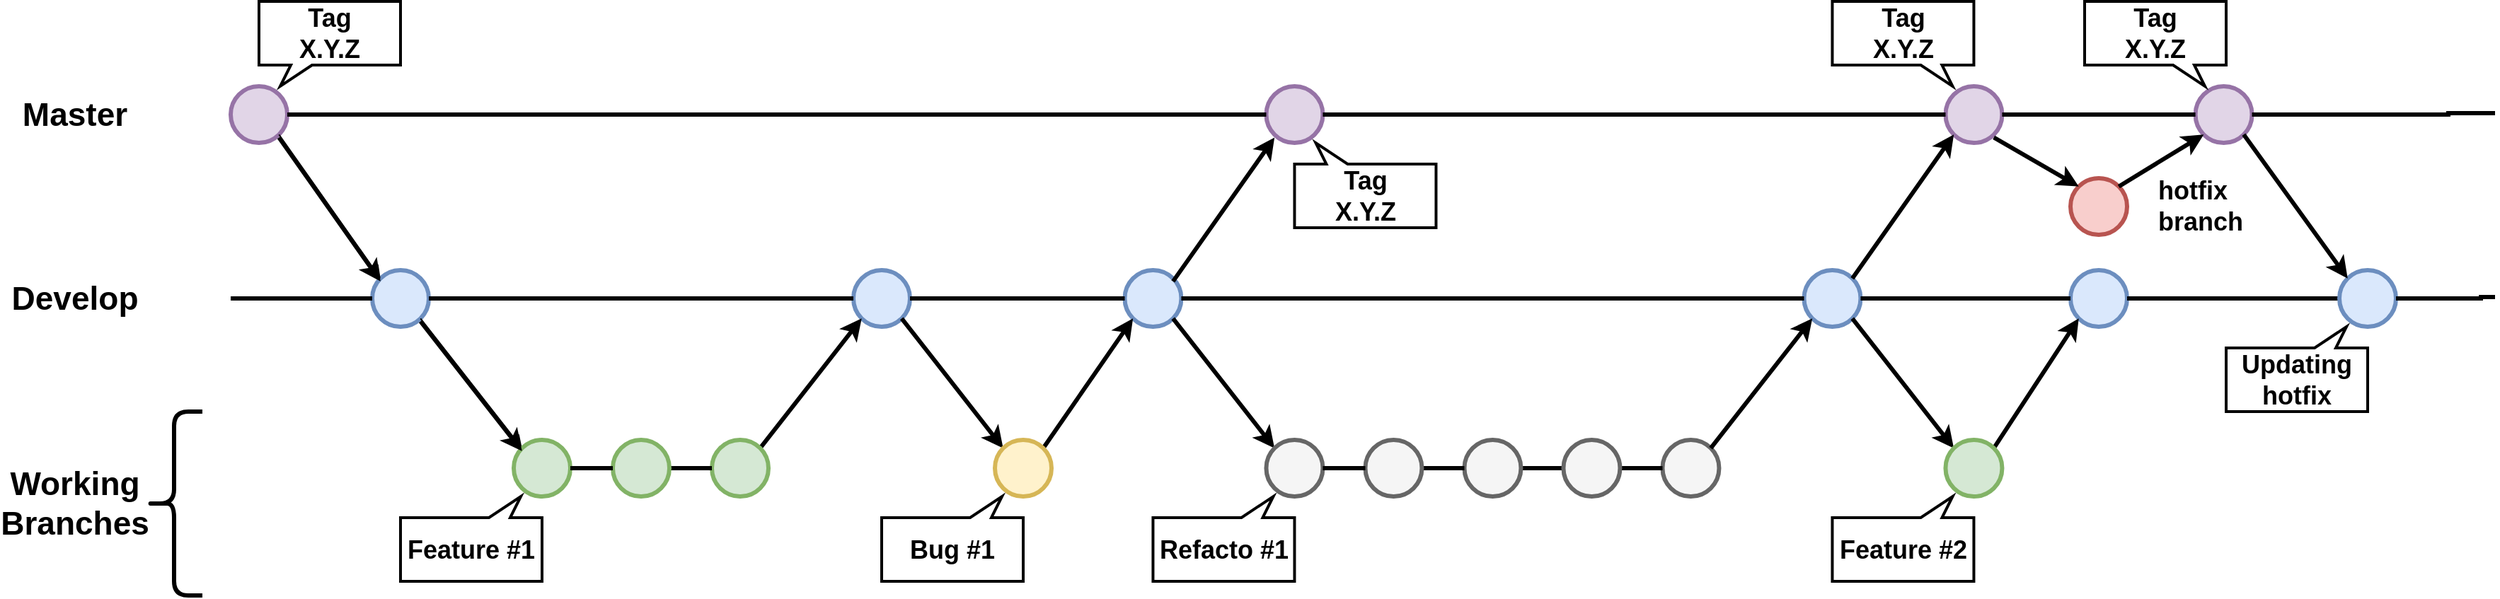 <mxfile version="14.6.13" type="device"><diagram id="FMk9FY-ksfJsTleyBjRv" name="Page-1"><mxGraphModel dx="2881" dy="2189" grid="1" gridSize="10" guides="1" tooltips="1" connect="1" arrows="1" fold="1" page="1" pageScale="1" pageWidth="850" pageHeight="1100" math="0" shadow="0"><root><mxCell id="0"/><mxCell id="1" parent="0"/><mxCell id="wGKxG48HZHI5ueyRRylP-111" value="" style="shape=curlyBracket;whiteSpace=wrap;html=1;rounded=1;strokeWidth=3;" parent="1" vertex="1"><mxGeometry x="40" y="240" width="40" height="130" as="geometry"/></mxCell><mxCell id="wGKxG48HZHI5ueyRRylP-112" value="&lt;b style=&quot;font-size: 23px&quot;&gt;Working&lt;br style=&quot;font-size: 23px&quot;&gt;Branches&lt;/b&gt;" style="text;html=1;strokeColor=none;fillColor=none;align=center;verticalAlign=middle;whiteSpace=wrap;rounded=0;fontSize=23;" parent="1" vertex="1"><mxGeometry x="-30" y="295" width="40" height="20" as="geometry"/></mxCell><mxCell id="wGKxG48HZHI5ueyRRylP-113" value="&lt;b style=&quot;font-size: 23px;&quot;&gt;Develop&lt;/b&gt;" style="text;html=1;strokeColor=none;fillColor=none;align=center;verticalAlign=middle;whiteSpace=wrap;rounded=0;fontSize=23;" parent="1" vertex="1"><mxGeometry x="-30" y="150" width="40" height="20" as="geometry"/></mxCell><mxCell id="wGKxG48HZHI5ueyRRylP-114" value="&lt;b style=&quot;font-size: 23px;&quot;&gt;Master&lt;/b&gt;" style="text;html=1;strokeColor=none;fillColor=none;align=center;verticalAlign=middle;whiteSpace=wrap;rounded=0;fontSize=23;" parent="1" vertex="1"><mxGeometry x="-30" y="20" width="40" height="20" as="geometry"/></mxCell><mxCell id="wGKxG48HZHI5ueyRRylP-83" value="" style="ellipse;whiteSpace=wrap;html=1;aspect=fixed;fillColor=#e1d5e7;strokeColor=#9673a6;strokeWidth=3;" parent="1" vertex="1"><mxGeometry x="100" y="10" width="40" height="40" as="geometry"/></mxCell><mxCell id="wGKxG48HZHI5ueyRRylP-85" value="" style="ellipse;whiteSpace=wrap;html=1;aspect=fixed;fillColor=#e1d5e7;strokeColor=#9673a6;strokeWidth=3;" parent="1" vertex="1"><mxGeometry x="831.72" y="10" width="40" height="40" as="geometry"/></mxCell><mxCell id="wGKxG48HZHI5ueyRRylP-87" value="" style="ellipse;whiteSpace=wrap;html=1;aspect=fixed;fillColor=#e1d5e7;strokeColor=#9673a6;strokeWidth=3;" parent="1" vertex="1"><mxGeometry x="1311.72" y="10" width="40" height="40" as="geometry"/></mxCell><mxCell id="wGKxG48HZHI5ueyRRylP-93" value="" style="ellipse;whiteSpace=wrap;html=1;aspect=fixed;fillColor=#e1d5e7;strokeColor=#9673a6;strokeWidth=3;" parent="1" vertex="1"><mxGeometry x="1488.28" y="10" width="40" height="40" as="geometry"/></mxCell><mxCell id="wGKxG48HZHI5ueyRRylP-71" value="" style="ellipse;whiteSpace=wrap;html=1;aspect=fixed;fillColor=#dae8fc;strokeColor=#6c8ebf;strokeWidth=3;" parent="1" vertex="1"><mxGeometry x="200" y="140" width="40" height="40" as="geometry"/></mxCell><mxCell id="wGKxG48HZHI5ueyRRylP-73" value="" style="ellipse;whiteSpace=wrap;html=1;aspect=fixed;fillColor=#dae8fc;strokeColor=#6c8ebf;strokeWidth=3;" parent="1" vertex="1"><mxGeometry x="540" y="140" width="40" height="40" as="geometry"/></mxCell><mxCell id="wGKxG48HZHI5ueyRRylP-74" style="edgeStyle=orthogonalEdgeStyle;rounded=0;orthogonalLoop=1;jettySize=auto;html=1;endArrow=none;endFill=0;strokeWidth=3;" parent="1" source="wGKxG48HZHI5ueyRRylP-71" target="wGKxG48HZHI5ueyRRylP-73" edge="1"><mxGeometry x="100" y="140" as="geometry"/></mxCell><mxCell id="wGKxG48HZHI5ueyRRylP-77" value="" style="ellipse;whiteSpace=wrap;html=1;aspect=fixed;fillColor=#dae8fc;strokeColor=#6c8ebf;strokeWidth=3;" parent="1" vertex="1"><mxGeometry x="1211.72" y="140" width="40" height="40" as="geometry"/></mxCell><mxCell id="wGKxG48HZHI5ueyRRylP-79" value="" style="ellipse;whiteSpace=wrap;html=1;aspect=fixed;fillColor=#dae8fc;strokeColor=#6c8ebf;strokeWidth=3;" parent="1" vertex="1"><mxGeometry x="731.72" y="140" width="40" height="40" as="geometry"/></mxCell><mxCell id="wGKxG48HZHI5ueyRRylP-80" style="edgeStyle=orthogonalEdgeStyle;rounded=0;orthogonalLoop=1;jettySize=auto;html=1;endArrow=none;endFill=0;strokeWidth=3;" parent="1" source="wGKxG48HZHI5ueyRRylP-73" target="wGKxG48HZHI5ueyRRylP-79" edge="1"><mxGeometry x="370" y="140" as="geometry"/></mxCell><mxCell id="wGKxG48HZHI5ueyRRylP-8" style="edgeStyle=orthogonalEdgeStyle;rounded=0;orthogonalLoop=1;jettySize=auto;html=1;endArrow=none;endFill=0;" parent="1" edge="1"><mxGeometry x="100" y="260" as="geometry"><mxPoint x="200" y="280" as="targetPoint"/></mxGeometry></mxCell><mxCell id="wGKxG48HZHI5ueyRRylP-146" value="" style="endArrow=classic;html=1;exitX=1;exitY=1;exitDx=0;exitDy=0;entryX=0;entryY=0;entryDx=0;entryDy=0;" parent="1" source="wGKxG48HZHI5ueyRRylP-83" target="wGKxG48HZHI5ueyRRylP-71" edge="1"><mxGeometry width="50" height="50" relative="1" as="geometry"><mxPoint x="120" y="130" as="sourcePoint"/><mxPoint x="170" y="80" as="targetPoint"/></mxGeometry></mxCell><mxCell id="wGKxG48HZHI5ueyRRylP-147" value="" style="endArrow=classic;html=1;exitX=1;exitY=1;exitDx=0;exitDy=0;entryX=0;entryY=0;entryDx=0;entryDy=0;" parent="1" source="wGKxG48HZHI5ueyRRylP-71" target="wGKxG48HZHI5ueyRRylP-4" edge="1"><mxGeometry width="50" height="50" relative="1" as="geometry"><mxPoint x="144.142" y="54.142" as="sourcePoint"/><mxPoint x="215.858" y="155.858" as="targetPoint"/></mxGeometry></mxCell><mxCell id="wGKxG48HZHI5ueyRRylP-151" value="" style="endArrow=classic;html=1;exitX=1;exitY=0;exitDx=0;exitDy=0;entryX=0;entryY=1;entryDx=0;entryDy=0;strokeWidth=3;" parent="1" source="wGKxG48HZHI5ueyRRylP-6" target="wGKxG48HZHI5ueyRRylP-73" edge="1"><mxGeometry width="50" height="50" relative="1" as="geometry"><mxPoint x="244.142" y="184.142" as="sourcePoint"/><mxPoint x="315.858" y="275.858" as="targetPoint"/></mxGeometry></mxCell><mxCell id="wGKxG48HZHI5ueyRRylP-158" value="" style="endArrow=classic;html=1;exitX=1;exitY=1;exitDx=0;exitDy=0;entryX=0;entryY=0;entryDx=0;entryDy=0;strokeWidth=3;" parent="1" source="wGKxG48HZHI5ueyRRylP-73" target="wGKxG48HZHI5ueyRRylP-153" edge="1"><mxGeometry width="50" height="50" relative="1" as="geometry"><mxPoint x="244.142" y="184.142" as="sourcePoint"/><mxPoint x="315.858" y="275.858" as="targetPoint"/></mxGeometry></mxCell><mxCell id="wGKxG48HZHI5ueyRRylP-159" value="" style="endArrow=classic;html=1;entryX=0;entryY=1;entryDx=0;entryDy=0;strokeWidth=3;exitX=1;exitY=0;exitDx=0;exitDy=0;" parent="1" source="wGKxG48HZHI5ueyRRylP-153" target="wGKxG48HZHI5ueyRRylP-79" edge="1"><mxGeometry width="50" height="50" relative="1" as="geometry"><mxPoint x="730" y="260" as="sourcePoint"/><mxPoint x="751.72" y="260" as="targetPoint"/></mxGeometry></mxCell><mxCell id="wGKxG48HZHI5ueyRRylP-162" value="Feature #1" style="whiteSpace=wrap;html=1;shape=mxgraph.basic.rectCallout;dx=30;dy=15;boundedLbl=1;strokeWidth=2;fontStyle=1;fontSize=18;flipH=1;flipV=1;" parent="1" vertex="1"><mxGeometry x="220" y="300" width="100" height="60" as="geometry"/></mxCell><mxCell id="wGKxG48HZHI5ueyRRylP-164" value="Bug #1" style="whiteSpace=wrap;html=1;shape=mxgraph.basic.rectCallout;dx=30;dy=15;boundedLbl=1;strokeWidth=2;fontStyle=1;fontSize=18;flipH=1;flipV=1;" parent="1" vertex="1"><mxGeometry x="560" y="300" width="100" height="60" as="geometry"/></mxCell><mxCell id="wGKxG48HZHI5ueyRRylP-166" value="Tag&lt;br style=&quot;font-size: 18px;&quot;&gt;X.Y.Z" style="whiteSpace=wrap;html=1;shape=mxgraph.basic.rectCallout;dx=30;dy=15;boundedLbl=1;strokeWidth=2;fontStyle=1;fontSize=18;flipH=0;flipV=1;" parent="1" vertex="1"><mxGeometry x="851.72" y="50" width="100" height="60" as="geometry"/></mxCell><mxCell id="wGKxG48HZHI5ueyRRylP-173" value="Refacto #1" style="whiteSpace=wrap;html=1;shape=mxgraph.basic.rectCallout;dx=30;dy=15;boundedLbl=1;strokeWidth=2;fontStyle=1;fontSize=18;flipH=1;flipV=1;" parent="1" vertex="1"><mxGeometry x="751.72" y="300" width="100" height="60" as="geometry"/></mxCell><mxCell id="wGKxG48HZHI5ueyRRylP-174" value="" style="endArrow=classic;html=1;entryX=0;entryY=0;entryDx=0;entryDy=0;exitX=1;exitY=1;exitDx=0;exitDy=0;strokeWidth=3;" parent="1" source="wGKxG48HZHI5ueyRRylP-79" target="wGKxG48HZHI5ueyRRylP-168" edge="1"><mxGeometry width="50" height="50" relative="1" as="geometry"><mxPoint x="821.72" y="200" as="sourcePoint"/><mxPoint x="747.578" y="184.142" as="targetPoint"/></mxGeometry></mxCell><mxCell id="wGKxG48HZHI5ueyRRylP-168" value="" style="ellipse;whiteSpace=wrap;html=1;aspect=fixed;fillColor=#f5f5f5;strokeColor=#666666;strokeWidth=3;fontColor=#333333;" parent="1" vertex="1"><mxGeometry x="831.72" y="260" width="40" height="40" as="geometry"/></mxCell><mxCell id="wGKxG48HZHI5ueyRRylP-178" style="edgeStyle=orthogonalEdgeStyle;rounded=0;orthogonalLoop=1;jettySize=auto;html=1;fontSize=13;endArrow=none;endFill=0;strokeWidth=3;" parent="1" source="wGKxG48HZHI5ueyRRylP-169" target="wGKxG48HZHI5ueyRRylP-177" edge="1"><mxGeometry relative="1" as="geometry"/></mxCell><mxCell id="wGKxG48HZHI5ueyRRylP-169" value="" style="ellipse;whiteSpace=wrap;html=1;aspect=fixed;fillColor=#f5f5f5;strokeColor=#666666;strokeWidth=3;fontColor=#333333;" parent="1" vertex="1"><mxGeometry x="971.72" y="260" width="40" height="40" as="geometry"/></mxCell><mxCell id="wGKxG48HZHI5ueyRRylP-170" style="edgeStyle=orthogonalEdgeStyle;rounded=0;orthogonalLoop=1;jettySize=auto;html=1;endArrow=none;endFill=0;strokeWidth=3;" parent="1" source="wGKxG48HZHI5ueyRRylP-171" target="wGKxG48HZHI5ueyRRylP-169" edge="1"><mxGeometry x="661.72" y="260" as="geometry"/></mxCell><mxCell id="wGKxG48HZHI5ueyRRylP-171" value="" style="ellipse;whiteSpace=wrap;html=1;aspect=fixed;fillColor=#f5f5f5;strokeColor=#666666;strokeWidth=3;fontColor=#333333;" parent="1" vertex="1"><mxGeometry x="901.72" y="260" width="40" height="40" as="geometry"/></mxCell><mxCell id="wGKxG48HZHI5ueyRRylP-172" style="edgeStyle=orthogonalEdgeStyle;rounded=0;orthogonalLoop=1;jettySize=auto;html=1;endArrow=none;endFill=0;strokeWidth=3;" parent="1" source="wGKxG48HZHI5ueyRRylP-168" target="wGKxG48HZHI5ueyRRylP-171" edge="1"><mxGeometry x="661.72" y="260" as="geometry"/></mxCell><mxCell id="wGKxG48HZHI5ueyRRylP-175" value="" style="ellipse;whiteSpace=wrap;html=1;aspect=fixed;fillColor=#f5f5f5;strokeColor=#666666;strokeWidth=3;fontColor=#333333;" parent="1" vertex="1"><mxGeometry x="1111.72" y="260" width="40" height="40" as="geometry"/></mxCell><mxCell id="wGKxG48HZHI5ueyRRylP-176" style="edgeStyle=orthogonalEdgeStyle;rounded=0;orthogonalLoop=1;jettySize=auto;html=1;endArrow=none;endFill=0;strokeWidth=3;" parent="1" source="wGKxG48HZHI5ueyRRylP-177" target="wGKxG48HZHI5ueyRRylP-175" edge="1"><mxGeometry x="801.72" y="260" as="geometry"/></mxCell><mxCell id="wGKxG48HZHI5ueyRRylP-177" value="" style="ellipse;whiteSpace=wrap;html=1;aspect=fixed;fillColor=#f5f5f5;strokeColor=#666666;strokeWidth=3;fontColor=#333333;" parent="1" vertex="1"><mxGeometry x="1041.72" y="260" width="40" height="40" as="geometry"/></mxCell><mxCell id="wGKxG48HZHI5ueyRRylP-179" value="" style="endArrow=classic;html=1;exitX=1;exitY=0;exitDx=0;exitDy=0;entryX=0;entryY=1;entryDx=0;entryDy=0;strokeWidth=3;" parent="1" source="wGKxG48HZHI5ueyRRylP-175" target="wGKxG48HZHI5ueyRRylP-77" edge="1"><mxGeometry width="50" height="50" relative="1" as="geometry"><mxPoint x="675.862" y="275.858" as="sourcePoint"/><mxPoint x="747.578" y="184.142" as="targetPoint"/></mxGeometry></mxCell><mxCell id="wGKxG48HZHI5ueyRRylP-181" value="Tag&lt;br style=&quot;font-size: 18px;&quot;&gt;X.Y.Z" style="whiteSpace=wrap;html=1;shape=mxgraph.basic.rectCallout;dx=30;dy=15;boundedLbl=1;strokeWidth=2;fontStyle=1;fontSize=18;flipH=1;flipV=0;" parent="1" vertex="1"><mxGeometry x="1231.72" y="-50" width="100" height="60" as="geometry"/></mxCell><mxCell id="wGKxG48HZHI5ueyRRylP-153" value="" style="ellipse;whiteSpace=wrap;html=1;aspect=fixed;fillColor=#fff2cc;strokeColor=#d6b656;strokeWidth=3;" parent="1" vertex="1"><mxGeometry x="640" y="260" width="40" height="40" as="geometry"/></mxCell><mxCell id="wGKxG48HZHI5ueyRRylP-189" value="" style="ellipse;whiteSpace=wrap;html=1;aspect=fixed;fillColor=#f8cecc;strokeColor=#b85450;strokeWidth=3;" parent="1" vertex="1"><mxGeometry x="1400.0" y="75" width="40" height="40" as="geometry"/></mxCell><mxCell id="wGKxG48HZHI5ueyRRylP-192" value="" style="endArrow=classic;html=1;exitX=1;exitY=0;exitDx=0;exitDy=0;entryX=0;entryY=1;entryDx=0;entryDy=0;strokeWidth=3;" parent="1" source="wGKxG48HZHI5ueyRRylP-189" target="wGKxG48HZHI5ueyRRylP-93" edge="1"><mxGeometry width="50" height="50" relative="1" as="geometry"><mxPoint x="1355.862" y="54.142" as="sourcePoint"/><mxPoint x="1387.578" y="85.858" as="targetPoint"/></mxGeometry></mxCell><mxCell id="wGKxG48HZHI5ueyRRylP-197" value="&lt;span style=&quot;font-weight: 700&quot;&gt;hotfix branch&lt;/span&gt;" style="text;html=1;strokeColor=none;fillColor=none;align=left;verticalAlign=middle;whiteSpace=wrap;rounded=0;fontSize=18;" parent="1" vertex="1"><mxGeometry x="1460.0" y="70" width="64" height="50" as="geometry"/></mxCell><mxCell id="wGKxG48HZHI5ueyRRylP-199" value="" style="ellipse;whiteSpace=wrap;html=1;aspect=fixed;fillColor=#dae8fc;strokeColor=#6c8ebf;strokeWidth=3;" parent="1" vertex="1"><mxGeometry x="1400.0" y="140" width="40" height="40" as="geometry"/></mxCell><mxCell id="wGKxG48HZHI5ueyRRylP-207" value="Tag&lt;br style=&quot;font-size: 18px;&quot;&gt;X.Y.Z" style="whiteSpace=wrap;html=1;shape=mxgraph.basic.rectCallout;dx=30;dy=15;boundedLbl=1;strokeWidth=2;fontStyle=1;fontSize=18;flipH=0;flipV=0;" parent="1" vertex="1"><mxGeometry x="120" y="-50" width="100" height="60" as="geometry"/></mxCell><mxCell id="wGKxG48HZHI5ueyRRylP-4" value="" style="ellipse;whiteSpace=wrap;html=1;aspect=fixed;fillColor=#d5e8d4;strokeColor=#82b366;strokeWidth=3;" parent="1" vertex="1"><mxGeometry x="300" y="260" width="40" height="40" as="geometry"/></mxCell><mxCell id="wGKxG48HZHI5ueyRRylP-6" value="" style="ellipse;whiteSpace=wrap;html=1;aspect=fixed;fillColor=#d5e8d4;strokeColor=#82b366;strokeWidth=3;" parent="1" vertex="1"><mxGeometry x="440" y="260" width="40" height="40" as="geometry"/></mxCell><mxCell id="wGKxG48HZHI5ueyRRylP-11" style="edgeStyle=orthogonalEdgeStyle;rounded=0;orthogonalLoop=1;jettySize=auto;html=1;endArrow=none;endFill=0;strokeWidth=3;" parent="1" source="wGKxG48HZHI5ueyRRylP-7" target="wGKxG48HZHI5ueyRRylP-6" edge="1"><mxGeometry x="130" y="260" as="geometry"/></mxCell><mxCell id="wGKxG48HZHI5ueyRRylP-7" value="" style="ellipse;whiteSpace=wrap;html=1;aspect=fixed;fillColor=#d5e8d4;strokeColor=#82b366;strokeWidth=3;" parent="1" vertex="1"><mxGeometry x="370" y="260" width="40" height="40" as="geometry"/></mxCell><mxCell id="wGKxG48HZHI5ueyRRylP-10" style="edgeStyle=orthogonalEdgeStyle;rounded=0;orthogonalLoop=1;jettySize=auto;html=1;endArrow=none;endFill=0;strokeWidth=3;" parent="1" source="wGKxG48HZHI5ueyRRylP-4" target="wGKxG48HZHI5ueyRRylP-7" edge="1"><mxGeometry x="130" y="260" as="geometry"/></mxCell><mxCell id="wGKxG48HZHI5ueyRRylP-208" style="edgeStyle=orthogonalEdgeStyle;rounded=0;orthogonalLoop=1;jettySize=auto;html=1;endArrow=none;endFill=0;strokeWidth=3;entryX=1;entryY=0.5;entryDx=0;entryDy=0;exitX=0;exitY=0.5;exitDx=0;exitDy=0;" parent="1" edge="1" target="wGKxG48HZHI5ueyRRylP-77" source="wGKxG48HZHI5ueyRRylP-199"><mxGeometry x="1161.78" y="232.07" as="geometry"><mxPoint x="1650" y="470" as="sourcePoint"/><mxPoint x="1490.06" y="590" as="targetPoint"/><Array as="points"><mxPoint x="1340" y="160"/><mxPoint x="1340" y="160"/></Array></mxGeometry></mxCell><mxCell id="wGKxG48HZHI5ueyRRylP-209" style="edgeStyle=orthogonalEdgeStyle;rounded=0;orthogonalLoop=1;jettySize=auto;html=1;endArrow=none;endFill=0;strokeWidth=3;exitX=1;exitY=0.5;exitDx=0;exitDy=0;entryX=0;entryY=0.5;entryDx=0;entryDy=0;" parent="1" edge="1" target="dRjcIbHqYapAfpyU7WYw-8" source="wGKxG48HZHI5ueyRRylP-199"><mxGeometry x="911.72" y="152.07" as="geometry"><mxPoint x="1590" y="360" as="sourcePoint"/><mxPoint x="1580" y="160" as="targetPoint"/><Array as="points"><mxPoint x="1550" y="160"/><mxPoint x="1550" y="160"/></Array></mxGeometry></mxCell><mxCell id="wGKxG48HZHI5ueyRRylP-211" style="edgeStyle=orthogonalEdgeStyle;rounded=0;orthogonalLoop=1;jettySize=auto;html=1;endArrow=none;endFill=0;strokeWidth=3;entryX=0;entryY=0.5;entryDx=0;entryDy=0;exitX=1;exitY=0.5;exitDx=0;exitDy=0;startArrow=none;" parent="1" edge="1" target="wGKxG48HZHI5ueyRRylP-93" source="wGKxG48HZHI5ueyRRylP-87"><mxGeometry x="1141.72" y="12.07" as="geometry"><mxPoint x="1540" y="-150" as="sourcePoint"/><mxPoint x="1352" y="-100" as="targetPoint"/><Array as="points"><mxPoint x="1400" y="30"/><mxPoint x="1400" y="30"/></Array></mxGeometry></mxCell><mxCell id="wGKxG48HZHI5ueyRRylP-216" value="" style="endArrow=classic;html=1;exitX=1;exitY=1;exitDx=0;exitDy=0;entryX=0;entryY=0;entryDx=0;entryDy=0;strokeWidth=3;" parent="1" edge="1" target="wGKxG48HZHI5ueyRRylP-189"><mxGeometry width="50" height="50" relative="1" as="geometry"><mxPoint x="1345.862" y="46.212" as="sourcePoint"/><mxPoint x="1377.578" y="77.928" as="targetPoint"/></mxGeometry></mxCell><mxCell id="wGKxG48HZHI5ueyRRylP-218" value="" style="endArrow=classic;html=1;exitX=1;exitY=0;exitDx=0;exitDy=0;entryX=0;entryY=1;entryDx=0;entryDy=0;strokeWidth=3;" parent="1" edge="1" target="wGKxG48HZHI5ueyRRylP-87" source="wGKxG48HZHI5ueyRRylP-77"><mxGeometry width="50" height="50" relative="1" as="geometry"><mxPoint x="1110.002" y="451.718" as="sourcePoint"/><mxPoint x="1181.718" y="350.002" as="targetPoint"/></mxGeometry></mxCell><mxCell id="wGKxG48HZHI5ueyRRylP-219" style="edgeStyle=orthogonalEdgeStyle;rounded=0;orthogonalLoop=1;jettySize=auto;html=1;endArrow=none;endFill=0;strokeWidth=3;exitX=1;exitY=0.5;exitDx=0;exitDy=0;entryX=0;entryY=0.5;entryDx=0;entryDy=0;" parent="1" edge="1" target="wGKxG48HZHI5ueyRRylP-87" source="wGKxG48HZHI5ueyRRylP-85"><mxGeometry x="720" y="-30" as="geometry"><mxPoint x="860.0" y="-10" as="sourcePoint"/><mxPoint x="1300.0" y="-10" as="targetPoint"/></mxGeometry></mxCell><mxCell id="wGKxG48HZHI5ueyRRylP-222" value="" style="endArrow=classic;html=1;exitX=1;exitY=0;exitDx=0;exitDy=0;entryX=0;entryY=1;entryDx=0;entryDy=0;strokeWidth=3;" parent="1" edge="1"><mxGeometry width="50" height="50" relative="1" as="geometry"><mxPoint x="765.862" y="147.928" as="sourcePoint"/><mxPoint x="837.578" y="46.212" as="targetPoint"/><Array as="points"/></mxGeometry></mxCell><mxCell id="wGKxG48HZHI5ueyRRylP-223" style="edgeStyle=orthogonalEdgeStyle;rounded=0;orthogonalLoop=1;jettySize=auto;html=1;endArrow=none;endFill=0;strokeWidth=3;exitX=1;exitY=0.5;exitDx=0;exitDy=0;entryX=0;entryY=0.5;entryDx=0;entryDy=0;" parent="1" edge="1" target="wGKxG48HZHI5ueyRRylP-77" source="wGKxG48HZHI5ueyRRylP-79"><mxGeometry x="500" y="470" as="geometry"><mxPoint x="780.0" y="490" as="sourcePoint"/><mxPoint x="1090" y="220" as="targetPoint"/></mxGeometry></mxCell><mxCell id="wGKxG48HZHI5ueyRRylP-224" style="edgeStyle=orthogonalEdgeStyle;rounded=0;orthogonalLoop=1;jettySize=auto;html=1;endArrow=none;endFill=0;strokeWidth=3;exitX=1;exitY=0.5;exitDx=0;exitDy=0;entryX=0;entryY=0.5;entryDx=0;entryDy=0;" parent="1" edge="1" target="wGKxG48HZHI5ueyRRylP-85" source="wGKxG48HZHI5ueyRRylP-83"><mxGeometry x="100" y="-190" as="geometry"><mxPoint x="140" y="-170" as="sourcePoint"/><mxPoint x="600" y="-210" as="targetPoint"/></mxGeometry></mxCell><mxCell id="wGKxG48HZHI5ueyRRylP-225" value="" style="endArrow=classic;html=1;exitX=1;exitY=1;exitDx=0;exitDy=0;entryX=0;entryY=0;entryDx=0;entryDy=0;strokeWidth=3;" parent="1" edge="1"><mxGeometry width="50" height="50" relative="1" as="geometry"><mxPoint x="134.142" y="46.212" as="sourcePoint"/><mxPoint x="205.858" y="147.928" as="targetPoint"/></mxGeometry></mxCell><mxCell id="wGKxG48HZHI5ueyRRylP-226" value="" style="endArrow=none;html=1;exitX=0;exitY=0.5;exitDx=0;exitDy=0;strokeWidth=3;" parent="1" edge="1" source="wGKxG48HZHI5ueyRRylP-71"><mxGeometry x="150" y="470" width="50" height="50" as="geometry"><mxPoint x="240" y="480" as="sourcePoint"/><mxPoint x="100" y="160" as="targetPoint"/></mxGeometry></mxCell><mxCell id="wGKxG48HZHI5ueyRRylP-227" value="" style="endArrow=classic;html=1;exitX=1;exitY=1;exitDx=0;exitDy=0;entryX=0;entryY=0;entryDx=0;entryDy=0;strokeWidth=3;" parent="1" edge="1"><mxGeometry width="50" height="50" relative="1" as="geometry"><mxPoint x="234.142" y="176.212" as="sourcePoint"/><mxPoint x="305.858" y="267.928" as="targetPoint"/></mxGeometry></mxCell><mxCell id="dRjcIbHqYapAfpyU7WYw-1" value="" style="endArrow=classic;html=1;entryX=0;entryY=0;entryDx=0;entryDy=0;strokeWidth=3;exitX=1;exitY=1;exitDx=0;exitDy=0;" edge="1" parent="1" target="dRjcIbHqYapAfpyU7WYw-4" source="wGKxG48HZHI5ueyRRylP-77"><mxGeometry width="50" height="50" relative="1" as="geometry"><mxPoint x="1246" y="230" as="sourcePoint"/><mxPoint x="987.578" y="275.858" as="targetPoint"/></mxGeometry></mxCell><mxCell id="dRjcIbHqYapAfpyU7WYw-2" value="" style="endArrow=classic;html=1;strokeWidth=3;exitX=1;exitY=0;exitDx=0;exitDy=0;entryX=0;entryY=1;entryDx=0;entryDy=0;" edge="1" parent="1" source="dRjcIbHqYapAfpyU7WYw-4" target="wGKxG48HZHI5ueyRRylP-199"><mxGeometry width="50" height="50" relative="1" as="geometry"><mxPoint x="1401.72" y="260" as="sourcePoint"/><mxPoint x="1450" y="290" as="targetPoint"/></mxGeometry></mxCell><mxCell id="dRjcIbHqYapAfpyU7WYw-3" value="Feature #2" style="whiteSpace=wrap;html=1;shape=mxgraph.basic.rectCallout;dx=30;dy=15;boundedLbl=1;strokeWidth=2;fontStyle=1;fontSize=18;flipH=1;flipV=1;" vertex="1" parent="1"><mxGeometry x="1231.72" y="300" width="100" height="60" as="geometry"/></mxCell><mxCell id="dRjcIbHqYapAfpyU7WYw-4" value="" style="ellipse;whiteSpace=wrap;html=1;aspect=fixed;fillColor=#d5e8d4;strokeColor=#82b366;strokeWidth=3;" vertex="1" parent="1"><mxGeometry x="1311.72" y="260" width="40" height="40" as="geometry"/></mxCell><mxCell id="dRjcIbHqYapAfpyU7WYw-7" value="Tag&lt;br style=&quot;font-size: 18px;&quot;&gt;X.Y.Z" style="whiteSpace=wrap;html=1;shape=mxgraph.basic.rectCallout;dx=30;dy=15;boundedLbl=1;strokeWidth=2;fontStyle=1;fontSize=18;flipH=1;flipV=0;" vertex="1" parent="1"><mxGeometry x="1410.0" y="-50" width="100" height="60" as="geometry"/></mxCell><mxCell id="dRjcIbHqYapAfpyU7WYw-8" value="" style="ellipse;whiteSpace=wrap;html=1;aspect=fixed;fillColor=#dae8fc;strokeColor=#6c8ebf;strokeWidth=3;" vertex="1" parent="1"><mxGeometry x="1590.0" y="140" width="40" height="40" as="geometry"/></mxCell><mxCell id="dRjcIbHqYapAfpyU7WYw-9" style="edgeStyle=orthogonalEdgeStyle;rounded=0;orthogonalLoop=1;jettySize=auto;html=1;endArrow=none;endFill=0;strokeWidth=3;exitX=1;exitY=0.5;exitDx=0;exitDy=0;" edge="1" parent="1" source="dRjcIbHqYapAfpyU7WYw-8"><mxGeometry x="1111.72" y="151.48" as="geometry"><mxPoint x="1640" y="159.41" as="sourcePoint"/><mxPoint x="1700" y="159" as="targetPoint"/><Array as="points"><mxPoint x="1690" y="160"/></Array></mxGeometry></mxCell><mxCell id="dRjcIbHqYapAfpyU7WYw-12" value="" style="endArrow=classic;html=1;strokeWidth=3;entryX=0;entryY=0;entryDx=0;entryDy=0;exitX=1;exitY=1;exitDx=0;exitDy=0;" edge="1" parent="1" source="wGKxG48HZHI5ueyRRylP-93" target="dRjcIbHqYapAfpyU7WYw-8"><mxGeometry width="50" height="50" relative="1" as="geometry"><mxPoint x="1570" y="30" as="sourcePoint"/><mxPoint x="1640" y="-20" as="targetPoint"/></mxGeometry></mxCell><mxCell id="dRjcIbHqYapAfpyU7WYw-13" style="edgeStyle=orthogonalEdgeStyle;rounded=0;orthogonalLoop=1;jettySize=auto;html=1;endArrow=none;endFill=0;strokeWidth=3;startArrow=none;exitX=1;exitY=0.5;exitDx=0;exitDy=0;" edge="1" parent="1" source="wGKxG48HZHI5ueyRRylP-93"><mxGeometry x="1320.0" y="11.48" as="geometry"><mxPoint x="1578" y="70" as="sourcePoint"/><mxPoint x="1700" y="29" as="targetPoint"/><Array as="points"><mxPoint x="1667" y="29"/></Array></mxGeometry></mxCell><mxCell id="dRjcIbHqYapAfpyU7WYw-14" value="Updating&lt;br&gt;hotfix" style="whiteSpace=wrap;html=1;shape=mxgraph.basic.rectCallout;dx=30;dy=15;boundedLbl=1;strokeWidth=2;fontStyle=1;fontSize=18;flipH=1;flipV=1;" vertex="1" parent="1"><mxGeometry x="1510.0" y="180" width="100" height="60" as="geometry"/></mxCell></root></mxGraphModel></diagram></mxfile>